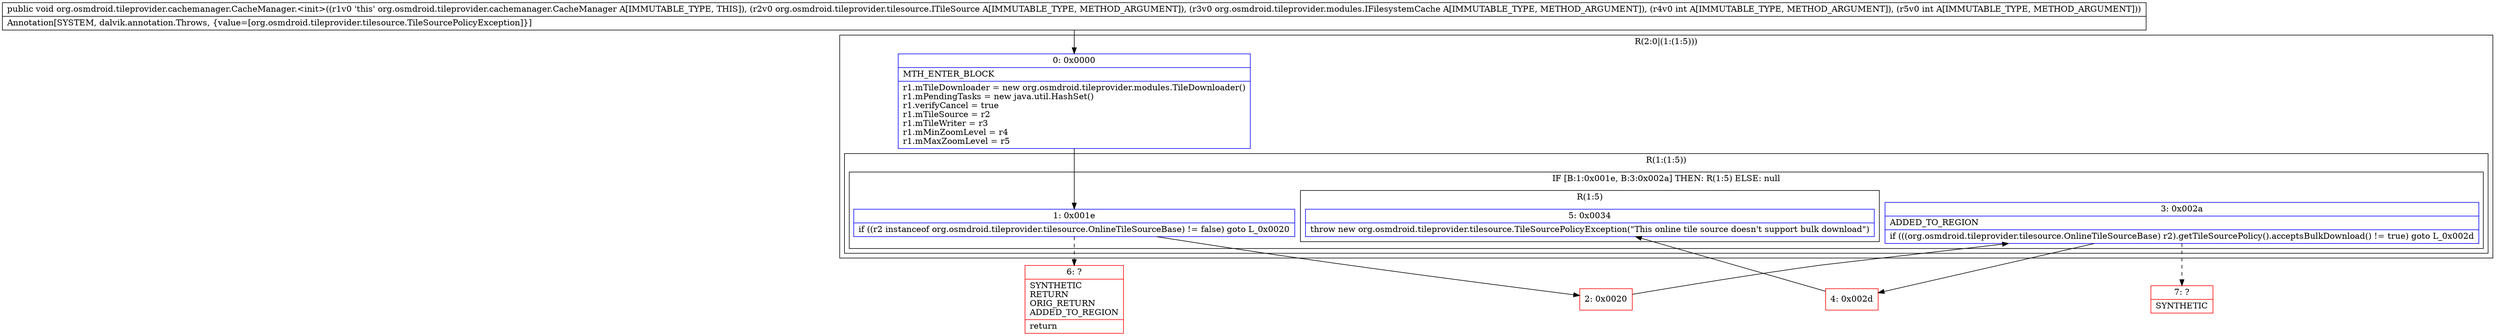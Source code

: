 digraph "CFG fororg.osmdroid.tileprovider.cachemanager.CacheManager.\<init\>(Lorg\/osmdroid\/tileprovider\/tilesource\/ITileSource;Lorg\/osmdroid\/tileprovider\/modules\/IFilesystemCache;II)V" {
subgraph cluster_Region_693992203 {
label = "R(2:0|(1:(1:5)))";
node [shape=record,color=blue];
Node_0 [shape=record,label="{0\:\ 0x0000|MTH_ENTER_BLOCK\l|r1.mTileDownloader = new org.osmdroid.tileprovider.modules.TileDownloader()\lr1.mPendingTasks = new java.util.HashSet()\lr1.verifyCancel = true\lr1.mTileSource = r2\lr1.mTileWriter = r3\lr1.mMinZoomLevel = r4\lr1.mMaxZoomLevel = r5\l}"];
subgraph cluster_Region_1623733618 {
label = "R(1:(1:5))";
node [shape=record,color=blue];
subgraph cluster_IfRegion_519778718 {
label = "IF [B:1:0x001e, B:3:0x002a] THEN: R(1:5) ELSE: null";
node [shape=record,color=blue];
Node_1 [shape=record,label="{1\:\ 0x001e|if ((r2 instanceof org.osmdroid.tileprovider.tilesource.OnlineTileSourceBase) != false) goto L_0x0020\l}"];
Node_3 [shape=record,label="{3\:\ 0x002a|ADDED_TO_REGION\l|if (((org.osmdroid.tileprovider.tilesource.OnlineTileSourceBase) r2).getTileSourcePolicy().acceptsBulkDownload() != true) goto L_0x002d\l}"];
subgraph cluster_Region_968976840 {
label = "R(1:5)";
node [shape=record,color=blue];
Node_5 [shape=record,label="{5\:\ 0x0034|throw new org.osmdroid.tileprovider.tilesource.TileSourcePolicyException(\"This online tile source doesn't support bulk download\")\l}"];
}
}
}
}
Node_2 [shape=record,color=red,label="{2\:\ 0x0020}"];
Node_4 [shape=record,color=red,label="{4\:\ 0x002d}"];
Node_6 [shape=record,color=red,label="{6\:\ ?|SYNTHETIC\lRETURN\lORIG_RETURN\lADDED_TO_REGION\l|return\l}"];
Node_7 [shape=record,color=red,label="{7\:\ ?|SYNTHETIC\l}"];
MethodNode[shape=record,label="{public void org.osmdroid.tileprovider.cachemanager.CacheManager.\<init\>((r1v0 'this' org.osmdroid.tileprovider.cachemanager.CacheManager A[IMMUTABLE_TYPE, THIS]), (r2v0 org.osmdroid.tileprovider.tilesource.ITileSource A[IMMUTABLE_TYPE, METHOD_ARGUMENT]), (r3v0 org.osmdroid.tileprovider.modules.IFilesystemCache A[IMMUTABLE_TYPE, METHOD_ARGUMENT]), (r4v0 int A[IMMUTABLE_TYPE, METHOD_ARGUMENT]), (r5v0 int A[IMMUTABLE_TYPE, METHOD_ARGUMENT]))  | Annotation[SYSTEM, dalvik.annotation.Throws, \{value=[org.osmdroid.tileprovider.tilesource.TileSourcePolicyException]\}]\l}"];
MethodNode -> Node_0;
Node_0 -> Node_1;
Node_1 -> Node_2;
Node_1 -> Node_6[style=dashed];
Node_3 -> Node_4;
Node_3 -> Node_7[style=dashed];
Node_2 -> Node_3;
Node_4 -> Node_5;
}

